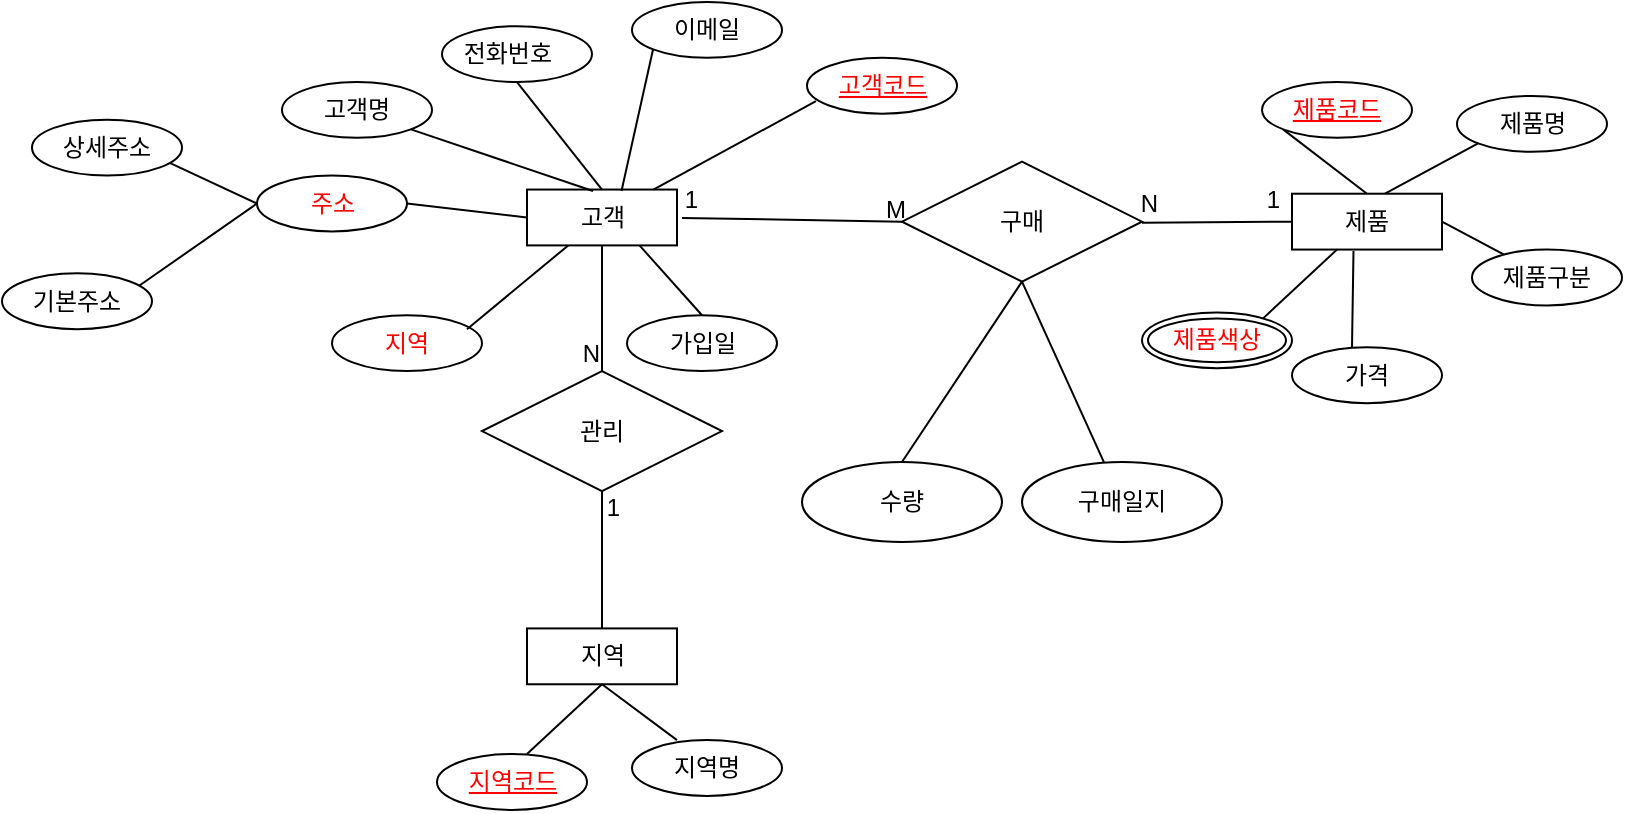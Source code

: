 <mxfile version="22.1.15" type="github">
  <diagram name="페이지-1" id="LMghRxR-4eGXxz5RVe3j">
    <mxGraphModel dx="1147" dy="624" grid="1" gridSize="10" guides="1" tooltips="1" connect="1" arrows="1" fold="1" page="1" pageScale="1" pageWidth="827" pageHeight="1169" math="0" shadow="0">
      <root>
        <mxCell id="0" />
        <mxCell id="1" parent="0" />
        <mxCell id="MbRGg5mFiEHiZwXE3NGg-1" value="고객" style="whiteSpace=wrap;html=1;align=center;container=0;" vertex="1" parent="1">
          <mxGeometry x="271.5" y="193.774" width="75" height="27.925" as="geometry" />
        </mxCell>
        <mxCell id="MbRGg5mFiEHiZwXE3NGg-4" value="" style="endArrow=none;html=1;rounded=0;entryX=0.5;entryY=1;entryDx=0;entryDy=0;exitX=0.5;exitY=0;exitDx=0;exitDy=0;" edge="1" parent="1" source="MbRGg5mFiEHiZwXE3NGg-1" target="MbRGg5mFiEHiZwXE3NGg-6">
          <mxGeometry width="50" height="50" relative="1" as="geometry">
            <mxPoint x="344.355" y="188.782" as="sourcePoint" />
            <mxPoint x="286.5" y="144.906" as="targetPoint" />
          </mxGeometry>
        </mxCell>
        <mxCell id="MbRGg5mFiEHiZwXE3NGg-5" value="고객명" style="ellipse;whiteSpace=wrap;html=1;align=center;container=0;" vertex="1" parent="1">
          <mxGeometry x="149" y="140.002" width="75" height="27.925" as="geometry" />
        </mxCell>
        <mxCell id="MbRGg5mFiEHiZwXE3NGg-6" value="전화번호&lt;span style=&quot;white-space: pre;&quot;&gt;&#x9;&lt;/span&gt;" style="ellipse;whiteSpace=wrap;html=1;align=center;container=0;" vertex="1" parent="1">
          <mxGeometry x="229" y="112.08" width="75" height="27.925" as="geometry" />
        </mxCell>
        <mxCell id="MbRGg5mFiEHiZwXE3NGg-7" value="이메일" style="ellipse;whiteSpace=wrap;html=1;align=center;container=0;" vertex="1" parent="1">
          <mxGeometry x="324" y="100.002" width="75" height="27.925" as="geometry" />
        </mxCell>
        <mxCell id="MbRGg5mFiEHiZwXE3NGg-8" value="" style="endArrow=none;html=1;rounded=0;exitX=0.44;exitY=0.025;exitDx=0;exitDy=0;exitPerimeter=0;entryX=1;entryY=1;entryDx=0;entryDy=0;" edge="1" parent="1" source="MbRGg5mFiEHiZwXE3NGg-1" target="MbRGg5mFiEHiZwXE3NGg-5">
          <mxGeometry width="50" height="50" relative="1" as="geometry">
            <mxPoint x="318.96" y="193.774" as="sourcePoint" />
            <mxPoint x="248.46" y="149.792" as="targetPoint" />
          </mxGeometry>
        </mxCell>
        <mxCell id="MbRGg5mFiEHiZwXE3NGg-9" value="" style="endArrow=none;html=1;rounded=0;entryX=0;entryY=1;entryDx=0;entryDy=0;exitX=0.63;exitY=0.025;exitDx=0;exitDy=0;exitPerimeter=0;" edge="1" parent="1" source="MbRGg5mFiEHiZwXE3NGg-1" target="MbRGg5mFiEHiZwXE3NGg-7">
          <mxGeometry width="50" height="50" relative="1" as="geometry">
            <mxPoint x="316.5" y="200.755" as="sourcePoint" />
            <mxPoint x="316.5" y="144.906" as="targetPoint" />
          </mxGeometry>
        </mxCell>
        <mxCell id="MbRGg5mFiEHiZwXE3NGg-10" value="" style="endArrow=none;html=1;rounded=0;exitX=0;exitY=0.5;exitDx=0;exitDy=0;entryX=1;entryY=0.5;entryDx=0;entryDy=0;" edge="1" parent="1" source="MbRGg5mFiEHiZwXE3NGg-1" target="MbRGg5mFiEHiZwXE3NGg-11">
          <mxGeometry width="50" height="50" relative="1" as="geometry">
            <mxPoint x="312" y="201.453" as="sourcePoint" />
            <mxPoint x="211.5" y="200.755" as="targetPoint" />
          </mxGeometry>
        </mxCell>
        <mxCell id="MbRGg5mFiEHiZwXE3NGg-11" value="&lt;font color=&quot;#ff0000&quot;&gt;주소&lt;/font&gt;" style="ellipse;whiteSpace=wrap;html=1;align=center;container=0;" vertex="1" parent="1">
          <mxGeometry x="136.5" y="186.792" width="75" height="27.925" as="geometry" />
        </mxCell>
        <mxCell id="MbRGg5mFiEHiZwXE3NGg-12" value="&lt;font color=&quot;#ff0000&quot;&gt;지역&lt;/font&gt;" style="ellipse;whiteSpace=wrap;html=1;align=center;container=0;" vertex="1" parent="1">
          <mxGeometry x="174" y="256.604" width="75" height="27.925" as="geometry" />
        </mxCell>
        <mxCell id="MbRGg5mFiEHiZwXE3NGg-13" value="가입일" style="ellipse;whiteSpace=wrap;html=1;align=center;container=0;" vertex="1" parent="1">
          <mxGeometry x="321.5" y="256.608" width="75" height="27.925" as="geometry" />
        </mxCell>
        <mxCell id="MbRGg5mFiEHiZwXE3NGg-15" value="" style="endArrow=none;html=1;rounded=0;" edge="1" parent="1" target="MbRGg5mFiEHiZwXE3NGg-1">
          <mxGeometry width="50" height="50" relative="1" as="geometry">
            <mxPoint x="241.5" y="263.585" as="sourcePoint" />
            <mxPoint x="279" y="228.679" as="targetPoint" />
          </mxGeometry>
        </mxCell>
        <mxCell id="MbRGg5mFiEHiZwXE3NGg-16" value="" style="endArrow=none;html=1;rounded=0;entryX=0.75;entryY=1;entryDx=0;entryDy=0;exitX=0.5;exitY=0;exitDx=0;exitDy=0;" edge="1" parent="1" source="MbRGg5mFiEHiZwXE3NGg-13" target="MbRGg5mFiEHiZwXE3NGg-1">
          <mxGeometry width="50" height="50" relative="1" as="geometry">
            <mxPoint x="249" y="270.566" as="sourcePoint" />
            <mxPoint x="300" y="228.679" as="targetPoint" />
          </mxGeometry>
        </mxCell>
        <mxCell id="MbRGg5mFiEHiZwXE3NGg-19" value="" style="endArrow=none;html=1;rounded=0;entryX=0;entryY=0.5;entryDx=0;entryDy=0;" edge="1" parent="1" target="MbRGg5mFiEHiZwXE3NGg-11">
          <mxGeometry width="50" height="50" relative="1" as="geometry">
            <mxPoint x="91.5" y="179.811" as="sourcePoint" />
            <mxPoint x="129" y="144.906" as="targetPoint" />
          </mxGeometry>
        </mxCell>
        <mxCell id="MbRGg5mFiEHiZwXE3NGg-20" value="" style="endArrow=none;html=1;rounded=0;" edge="1" parent="1">
          <mxGeometry width="50" height="50" relative="1" as="geometry">
            <mxPoint x="76.5" y="242.642" as="sourcePoint" />
            <mxPoint x="136.5" y="200.755" as="targetPoint" />
          </mxGeometry>
        </mxCell>
        <mxCell id="MbRGg5mFiEHiZwXE3NGg-21" value="상세주소" style="ellipse;whiteSpace=wrap;html=1;align=center;container=0;" vertex="1" parent="1">
          <mxGeometry x="24" y="158.868" width="75" height="27.925" as="geometry" />
        </mxCell>
        <mxCell id="MbRGg5mFiEHiZwXE3NGg-22" value="기본주소" style="ellipse;whiteSpace=wrap;html=1;align=center;container=0;" vertex="1" parent="1">
          <mxGeometry x="9" y="235.66" width="75" height="27.925" as="geometry" />
        </mxCell>
        <mxCell id="MbRGg5mFiEHiZwXE3NGg-23" value="지역" style="whiteSpace=wrap;html=1;align=center;container=0;" vertex="1" parent="1">
          <mxGeometry x="271.5" y="413.203" width="75" height="27.925" as="geometry" />
        </mxCell>
        <mxCell id="MbRGg5mFiEHiZwXE3NGg-27" value="" style="endArrow=none;html=1;rounded=0;" edge="1" parent="1">
          <mxGeometry width="50" height="50" relative="1" as="geometry">
            <mxPoint x="271.5" y="476.033" as="sourcePoint" />
            <mxPoint x="309" y="441.128" as="targetPoint" />
          </mxGeometry>
        </mxCell>
        <mxCell id="MbRGg5mFiEHiZwXE3NGg-28" value="" style="endArrow=none;html=1;rounded=0;" edge="1" parent="1">
          <mxGeometry width="50" height="50" relative="1" as="geometry">
            <mxPoint x="346.5" y="469.052" as="sourcePoint" />
            <mxPoint x="309" y="441.128" as="targetPoint" />
            <Array as="points">
              <mxPoint x="346.5" y="469" />
            </Array>
          </mxGeometry>
        </mxCell>
        <mxCell id="MbRGg5mFiEHiZwXE3NGg-29" value="&lt;font color=&quot;#ff0000&quot;&gt;&lt;u&gt;지역코드&lt;/u&gt;&lt;/font&gt;" style="ellipse;whiteSpace=wrap;html=1;align=center;container=0;" vertex="1" parent="1">
          <mxGeometry x="226.5" y="476.033" width="75" height="27.925" as="geometry" />
        </mxCell>
        <mxCell id="MbRGg5mFiEHiZwXE3NGg-30" value="지역명" style="ellipse;whiteSpace=wrap;html=1;align=center;container=0;" vertex="1" parent="1">
          <mxGeometry x="324" y="469.052" width="75" height="27.925" as="geometry" />
        </mxCell>
        <mxCell id="MbRGg5mFiEHiZwXE3NGg-31" value="제품" style="whiteSpace=wrap;html=1;align=center;container=0;" vertex="1" parent="1">
          <mxGeometry x="654" y="195.853" width="75" height="27.925" as="geometry" />
        </mxCell>
        <mxCell id="MbRGg5mFiEHiZwXE3NGg-32" value="" style="endArrow=none;html=1;rounded=0;" edge="1" parent="1">
          <mxGeometry width="50" height="50" relative="1" as="geometry">
            <mxPoint x="639" y="258.683" as="sourcePoint" />
            <mxPoint x="676.5" y="223.778" as="targetPoint" />
          </mxGeometry>
        </mxCell>
        <mxCell id="MbRGg5mFiEHiZwXE3NGg-34" value="" style="endArrow=none;html=1;rounded=0;entryX=0.41;entryY=1.025;entryDx=0;entryDy=0;entryPerimeter=0;" edge="1" parent="1" target="MbRGg5mFiEHiZwXE3NGg-31">
          <mxGeometry width="50" height="50" relative="1" as="geometry">
            <mxPoint x="684" y="272.645" as="sourcePoint" />
            <mxPoint x="684" y="230.759" as="targetPoint" />
          </mxGeometry>
        </mxCell>
        <mxCell id="MbRGg5mFiEHiZwXE3NGg-35" value="가격" style="ellipse;whiteSpace=wrap;html=1;align=center;container=0;" vertex="1" parent="1">
          <mxGeometry x="654" y="272.645" width="75" height="27.925" as="geometry" />
        </mxCell>
        <mxCell id="MbRGg5mFiEHiZwXE3NGg-36" value="" style="endArrow=none;html=1;rounded=0;entryX=1;entryY=0.5;entryDx=0;entryDy=0;exitX=0.22;exitY=0.1;exitDx=0;exitDy=0;exitPerimeter=0;" edge="1" parent="1" source="MbRGg5mFiEHiZwXE3NGg-37" target="MbRGg5mFiEHiZwXE3NGg-31">
          <mxGeometry width="50" height="50" relative="1" as="geometry">
            <mxPoint x="756.75" y="285.666" as="sourcePoint" />
            <mxPoint x="669" y="327.553" as="targetPoint" />
          </mxGeometry>
        </mxCell>
        <mxCell id="MbRGg5mFiEHiZwXE3NGg-37" value="제품구분" style="ellipse;whiteSpace=wrap;html=1;align=center;container=0;" vertex="1" parent="1">
          <mxGeometry x="744" y="223.778" width="75" height="27.925" as="geometry" />
        </mxCell>
        <mxCell id="MbRGg5mFiEHiZwXE3NGg-38" value="" style="endArrow=none;html=1;rounded=0;entryX=0.62;entryY=0;entryDx=0;entryDy=0;entryPerimeter=0;exitX=0;exitY=1;exitDx=0;exitDy=0;" edge="1" parent="1" source="MbRGg5mFiEHiZwXE3NGg-39" target="MbRGg5mFiEHiZwXE3NGg-31">
          <mxGeometry width="50" height="50" relative="1" as="geometry">
            <mxPoint x="854.25" y="167.928" as="sourcePoint" />
            <mxPoint x="721.5" y="181.891" as="targetPoint" />
          </mxGeometry>
        </mxCell>
        <mxCell id="MbRGg5mFiEHiZwXE3NGg-39" value="제품명" style="ellipse;whiteSpace=wrap;html=1;align=center;container=0;" vertex="1" parent="1">
          <mxGeometry x="736.5" y="146.985" width="75" height="27.925" as="geometry" />
        </mxCell>
        <mxCell id="MbRGg5mFiEHiZwXE3NGg-40" value="" style="endArrow=none;html=1;rounded=0;entryX=0.5;entryY=0;entryDx=0;entryDy=0;exitX=0;exitY=1;exitDx=0;exitDy=0;" edge="1" parent="1" source="MbRGg5mFiEHiZwXE3NGg-41" target="MbRGg5mFiEHiZwXE3NGg-31">
          <mxGeometry width="50" height="50" relative="1" as="geometry">
            <mxPoint x="809.25" y="306.61" as="sourcePoint" />
            <mxPoint x="648" y="334.534" as="targetPoint" />
          </mxGeometry>
        </mxCell>
        <mxCell id="MbRGg5mFiEHiZwXE3NGg-41" value="&lt;font color=&quot;#ff0000&quot;&gt;&lt;u&gt;제품코드&lt;/u&gt;&lt;/font&gt;" style="ellipse;whiteSpace=wrap;html=1;align=center;container=0;" vertex="1" parent="1">
          <mxGeometry x="639" y="140.004" width="75" height="27.925" as="geometry" />
        </mxCell>
        <mxCell id="MbRGg5mFiEHiZwXE3NGg-43" value="&lt;font color=&quot;#ff0000&quot;&gt;제품색상&lt;/font&gt;" style="ellipse;shape=doubleEllipse;margin=3;whiteSpace=wrap;html=1;align=center;container=0;" vertex="1" parent="1">
          <mxGeometry x="579" y="255.193" width="75" height="27.925" as="geometry" />
        </mxCell>
        <mxCell id="MbRGg5mFiEHiZwXE3NGg-17" value="" style="endArrow=none;html=1;rounded=0;exitX=0.06;exitY=0.776;exitDx=0;exitDy=0;exitPerimeter=0;" edge="1" parent="1" source="MbRGg5mFiEHiZwXE3NGg-42" target="MbRGg5mFiEHiZwXE3NGg-1">
          <mxGeometry width="50" height="50" relative="1" as="geometry">
            <mxPoint x="427.206" y="201.993" as="sourcePoint" />
            <mxPoint x="349" y="210" as="targetPoint" />
          </mxGeometry>
        </mxCell>
        <mxCell id="MbRGg5mFiEHiZwXE3NGg-42" value="&lt;font color=&quot;#ff0000&quot;&gt;&lt;u&gt;고객코드&lt;/u&gt;&lt;/font&gt;" style="ellipse;whiteSpace=wrap;html=1;align=center;container=0;" vertex="1" parent="1">
          <mxGeometry x="411.5" y="127.924" width="75" height="27.925" as="geometry" />
        </mxCell>
        <mxCell id="MbRGg5mFiEHiZwXE3NGg-49" value="관리" style="shape=rhombus;perimeter=rhombusPerimeter;whiteSpace=wrap;html=1;align=center;" vertex="1" parent="1">
          <mxGeometry x="249" y="284.53" width="120" height="60" as="geometry" />
        </mxCell>
        <mxCell id="MbRGg5mFiEHiZwXE3NGg-52" value="구매" style="shape=rhombus;perimeter=rhombusPerimeter;whiteSpace=wrap;html=1;align=center;" vertex="1" parent="1">
          <mxGeometry x="459" y="179.82" width="120" height="60" as="geometry" />
        </mxCell>
        <mxCell id="MbRGg5mFiEHiZwXE3NGg-57" value="" style="endArrow=none;html=1;rounded=0;exitX=0.5;exitY=1;exitDx=0;exitDy=0;entryX=0.5;entryY=0;entryDx=0;entryDy=0;" edge="1" parent="1" source="MbRGg5mFiEHiZwXE3NGg-1" target="MbRGg5mFiEHiZwXE3NGg-49">
          <mxGeometry relative="1" as="geometry">
            <mxPoint x="309" y="340" as="sourcePoint" />
            <mxPoint x="469" y="340" as="targetPoint" />
          </mxGeometry>
        </mxCell>
        <mxCell id="MbRGg5mFiEHiZwXE3NGg-58" value="N" style="resizable=0;html=1;whiteSpace=wrap;align=right;verticalAlign=bottom;" connectable="0" vertex="1" parent="MbRGg5mFiEHiZwXE3NGg-57">
          <mxGeometry x="1" relative="1" as="geometry" />
        </mxCell>
        <mxCell id="MbRGg5mFiEHiZwXE3NGg-59" value="" style="endArrow=none;html=1;rounded=0;exitX=0.5;exitY=0;exitDx=0;exitDy=0;entryX=0.5;entryY=1;entryDx=0;entryDy=0;" edge="1" parent="1" source="MbRGg5mFiEHiZwXE3NGg-23" target="MbRGg5mFiEHiZwXE3NGg-49">
          <mxGeometry relative="1" as="geometry">
            <mxPoint x="309" y="340" as="sourcePoint" />
            <mxPoint x="469" y="340" as="targetPoint" />
          </mxGeometry>
        </mxCell>
        <mxCell id="MbRGg5mFiEHiZwXE3NGg-60" value="1" style="resizable=0;html=1;whiteSpace=wrap;align=right;verticalAlign=bottom;" connectable="0" vertex="1" parent="MbRGg5mFiEHiZwXE3NGg-59">
          <mxGeometry x="1" relative="1" as="geometry">
            <mxPoint x="10" y="17" as="offset" />
          </mxGeometry>
        </mxCell>
        <mxCell id="MbRGg5mFiEHiZwXE3NGg-61" value="" style="endArrow=none;html=1;rounded=0;entryX=0;entryY=0.5;entryDx=0;entryDy=0;exitX=1;exitY=0.5;exitDx=0;exitDy=0;" edge="1" parent="1" target="MbRGg5mFiEHiZwXE3NGg-31">
          <mxGeometry relative="1" as="geometry">
            <mxPoint x="579" y="210.39" as="sourcePoint" />
            <mxPoint x="641.5" y="250.95" as="targetPoint" />
          </mxGeometry>
        </mxCell>
        <mxCell id="MbRGg5mFiEHiZwXE3NGg-62" value="M" style="resizable=0;html=1;whiteSpace=wrap;align=left;verticalAlign=bottom;" connectable="0" vertex="1" parent="MbRGg5mFiEHiZwXE3NGg-61">
          <mxGeometry x="-1" relative="1" as="geometry">
            <mxPoint x="-130" y="2" as="offset" />
          </mxGeometry>
        </mxCell>
        <mxCell id="MbRGg5mFiEHiZwXE3NGg-63" value="N" style="resizable=0;html=1;whiteSpace=wrap;align=right;verticalAlign=bottom;direction=south;" connectable="0" vertex="1" parent="MbRGg5mFiEHiZwXE3NGg-61">
          <mxGeometry x="1" relative="1" as="geometry">
            <mxPoint x="-65" as="offset" />
          </mxGeometry>
        </mxCell>
        <mxCell id="MbRGg5mFiEHiZwXE3NGg-64" value="" style="endArrow=none;html=1;rounded=0;entryX=0;entryY=0.5;entryDx=0;entryDy=0;" edge="1" parent="1" target="MbRGg5mFiEHiZwXE3NGg-52">
          <mxGeometry relative="1" as="geometry">
            <mxPoint x="349" y="208" as="sourcePoint" />
            <mxPoint x="471.03" y="187.33" as="targetPoint" />
          </mxGeometry>
        </mxCell>
        <mxCell id="MbRGg5mFiEHiZwXE3NGg-66" value="1" style="resizable=0;html=1;whiteSpace=wrap;align=right;verticalAlign=bottom;" connectable="0" vertex="1" parent="1">
          <mxGeometry x="358.998" y="207.74" as="geometry" />
        </mxCell>
        <mxCell id="MbRGg5mFiEHiZwXE3NGg-67" value="" style="endArrow=none;html=1;rounded=0;exitX=0.5;exitY=1;exitDx=0;exitDy=0;entryX=0.5;entryY=0;entryDx=0;entryDy=0;" edge="1" parent="1" source="MbRGg5mFiEHiZwXE3NGg-52" target="MbRGg5mFiEHiZwXE3NGg-70">
          <mxGeometry relative="1" as="geometry">
            <mxPoint x="399" y="350" as="sourcePoint" />
            <mxPoint x="409" y="340" as="targetPoint" />
            <Array as="points" />
          </mxGeometry>
        </mxCell>
        <mxCell id="MbRGg5mFiEHiZwXE3NGg-68" value="" style="endArrow=none;html=1;rounded=0;exitX=0.5;exitY=1;exitDx=0;exitDy=0;" edge="1" parent="1" source="MbRGg5mFiEHiZwXE3NGg-52" target="MbRGg5mFiEHiZwXE3NGg-69">
          <mxGeometry relative="1" as="geometry">
            <mxPoint x="459" y="248" as="sourcePoint" />
            <mxPoint x="489" y="340" as="targetPoint" />
          </mxGeometry>
        </mxCell>
        <mxCell id="MbRGg5mFiEHiZwXE3NGg-69" value="구매일지" style="ellipse;whiteSpace=wrap;html=1;align=center;" vertex="1" parent="1">
          <mxGeometry x="519" y="330" width="100" height="40" as="geometry" />
        </mxCell>
        <mxCell id="MbRGg5mFiEHiZwXE3NGg-70" value="수량" style="ellipse;whiteSpace=wrap;html=1;align=center;" vertex="1" parent="1">
          <mxGeometry x="409" y="330" width="100" height="40" as="geometry" />
        </mxCell>
        <mxCell id="MbRGg5mFiEHiZwXE3NGg-71" value="1" style="resizable=0;html=1;whiteSpace=wrap;align=right;verticalAlign=bottom;" connectable="0" vertex="1" parent="1">
          <mxGeometry x="588.998" y="174.91" as="geometry">
            <mxPoint x="61" y="33" as="offset" />
          </mxGeometry>
        </mxCell>
      </root>
    </mxGraphModel>
  </diagram>
</mxfile>
